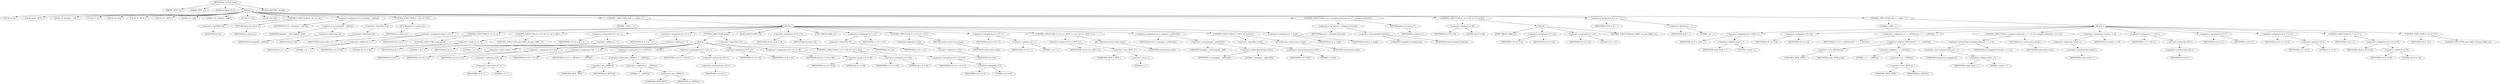 digraph do_rfc1035_name {  
"1000112" [label = "(METHOD,do_rfc1035_name)" ]
"1000113" [label = "(PARAM,_BYTE *a1)" ]
"1000114" [label = "(PARAM,_BYTE *a2)" ]
"1000115" [label = "(PARAM,unsigned int a3)" ]
"1000116" [label = "(BLOCK,,)" ]
"1000117" [label = "(LOCAL,v4: int)" ]
"1000118" [label = "(LOCAL,result: _BYTE *)" ]
"1000119" [label = "(LOCAL,v6: unsigned __int8 *)" ]
"1000120" [label = "(LOCAL,v7: int)" ]
"1000121" [label = "(LOCAL,v8: bool)" ]
"1000122" [label = "(LOCAL,v9: _BYTE *)" ]
"1000123" [label = "(LOCAL,v10: _BYTE *)" ]
"1000124" [label = "(LOCAL,v11: char)" ]
"1000125" [label = "(LOCAL,v12: unsigned __int8 *)" ]
"1000126" [label = "(LOCAL,v13: int)" ]
"1000127" [label = "(LOCAL,v14: bool)" ]
"1000128" [label = "(CONTROL_STRUCTURE,if ( !a2 ),if ( !a2 ))" ]
"1000129" [label = "(<operator>.logicalNot,!a2)" ]
"1000130" [label = "(IDENTIFIER,a2,!a2)" ]
"1000131" [label = "(RETURN,return a1;,return a1;)" ]
"1000132" [label = "(IDENTIFIER,a1,return a1;)" ]
"1000133" [label = "(<operator>.assignment,v4 = (unsigned __int8)*a2)" ]
"1000134" [label = "(IDENTIFIER,v4,v4 = (unsigned __int8)*a2)" ]
"1000135" [label = "(<operator>.cast,(unsigned __int8)*a2)" ]
"1000136" [label = "(UNKNOWN,unsigned __int8,unsigned __int8)" ]
"1000137" [label = "(<operator>.indirection,*a2)" ]
"1000138" [label = "(IDENTIFIER,a2,(unsigned __int8)*a2)" ]
"1000139" [label = "(CONTROL_STRUCTURE,if ( !*a2 ),if ( !*a2 ))" ]
"1000140" [label = "(<operator>.logicalNot,!*a2)" ]
"1000141" [label = "(<operator>.indirection,*a2)" ]
"1000142" [label = "(IDENTIFIER,a2,!*a2)" ]
"1000143" [label = "(RETURN,return a1;,return a1;)" ]
"1000144" [label = "(IDENTIFIER,a1,return a1;)" ]
"1000145" [label = "(CONTROL_STRUCTURE,while ( 1 ),while ( 1 ))" ]
"1000146" [label = "(LITERAL,1,while ( 1 ))" ]
"1000147" [label = "(BLOCK,,)" ]
"1000148" [label = "(<operator>.assignment,result = a1 + 1)" ]
"1000149" [label = "(IDENTIFIER,result,result = a1 + 1)" ]
"1000150" [label = "(<operator>.addition,a1 + 1)" ]
"1000151" [label = "(IDENTIFIER,a1,a1 + 1)" ]
"1000152" [label = "(LITERAL,1,a1 + 1)" ]
"1000153" [label = "(CONTROL_STRUCTURE,if ( a3 ),if ( a3 ))" ]
"1000154" [label = "(IDENTIFIER,a3,if ( a3 ))" ]
"1000155" [label = "(CONTROL_STRUCTURE,break;,break;)" ]
"1000156" [label = "(CONTROL_STRUCTURE,if ( v4 == 46 ),if ( v4 == 46 ))" ]
"1000157" [label = "(<operator>.equals,v4 == 46)" ]
"1000158" [label = "(IDENTIFIER,v4,v4 == 46)" ]
"1000159" [label = "(LITERAL,46,v4 == 46)" ]
"1000160" [label = "(CONTROL_STRUCTURE,goto LABEL_25;,goto LABEL_25;)" ]
"1000161" [label = "(<operator>.assignment,v12 = a2 + 1)" ]
"1000162" [label = "(IDENTIFIER,v12,v12 = a2 + 1)" ]
"1000163" [label = "(<operator>.addition,a2 + 1)" ]
"1000164" [label = "(IDENTIFIER,a2,a2 + 1)" ]
"1000165" [label = "(LITERAL,1,a2 + 1)" ]
"1000166" [label = "(<operator>.assignment,v9 = a1 + 1)" ]
"1000167" [label = "(IDENTIFIER,v9,v9 = a1 + 1)" ]
"1000168" [label = "(<operator>.addition,a1 + 1)" ]
"1000169" [label = "(IDENTIFIER,a1,a1 + 1)" ]
"1000170" [label = "(LITERAL,1,a1 + 1)" ]
"1000171" [label = "(CONTROL_STRUCTURE,do,do)" ]
"1000172" [label = "(BLOCK,,)" ]
"1000173" [label = "(<operator>.preIncrement,++v9)" ]
"1000174" [label = "(IDENTIFIER,v9,++v9)" ]
"1000175" [label = "(<operator>.assignment,v10 = v12)" ]
"1000176" [label = "(IDENTIFIER,v10,v10 = v12)" ]
"1000177" [label = "(IDENTIFIER,v12,v10 = v12)" ]
"1000178" [label = "(<operator>.assignment,*(v9 - 1) = v4)" ]
"1000179" [label = "(<operator>.indirection,*(v9 - 1))" ]
"1000180" [label = "(<operator>.subtraction,v9 - 1)" ]
"1000181" [label = "(IDENTIFIER,v9,v9 - 1)" ]
"1000182" [label = "(LITERAL,1,v9 - 1)" ]
"1000183" [label = "(IDENTIFIER,v4,*(v9 - 1) = v4)" ]
"1000184" [label = "(<operator>.assignment,v11 = (_BYTE)v9 - 1 - (_BYTE)a1)" ]
"1000185" [label = "(IDENTIFIER,v11,v11 = (_BYTE)v9 - 1 - (_BYTE)a1)" ]
"1000186" [label = "(<operator>.subtraction,(_BYTE)v9 - 1 - (_BYTE)a1)" ]
"1000187" [label = "(<operator>.cast,(_BYTE)v9)" ]
"1000188" [label = "(UNKNOWN,_BYTE,_BYTE)" ]
"1000189" [label = "(IDENTIFIER,v9,(_BYTE)v9)" ]
"1000190" [label = "(<operator>.subtraction,1 - (_BYTE)a1)" ]
"1000191" [label = "(LITERAL,1,1 - (_BYTE)a1)" ]
"1000192" [label = "(<operator>.cast,(_BYTE)a1)" ]
"1000193" [label = "(UNKNOWN,_BYTE,_BYTE)" ]
"1000194" [label = "(IDENTIFIER,a1,(_BYTE)a1)" ]
"1000195" [label = "(<operator>.assignment,v13 = *v12++)" ]
"1000196" [label = "(IDENTIFIER,v13,v13 = *v12++)" ]
"1000197" [label = "(<operator>.indirection,*v12++)" ]
"1000198" [label = "(<operator>.postIncrement,v12++)" ]
"1000199" [label = "(IDENTIFIER,v12,v12++)" ]
"1000200" [label = "(<operator>.assignment,v4 = v13)" ]
"1000201" [label = "(IDENTIFIER,v4,v4 = v13)" ]
"1000202" [label = "(IDENTIFIER,v13,v4 = v13)" ]
"1000203" [label = "(<operator>.assignment,v14 = v13 == 46)" ]
"1000204" [label = "(IDENTIFIER,v14,v14 = v13 == 46)" ]
"1000205" [label = "(<operator>.equals,v13 == 46)" ]
"1000206" [label = "(IDENTIFIER,v13,v13 == 46)" ]
"1000207" [label = "(LITERAL,46,v13 == 46)" ]
"1000208" [label = "(CONTROL_STRUCTURE,if ( v13 != 46 ),if ( v13 != 46 ))" ]
"1000209" [label = "(<operator>.notEquals,v13 != 46)" ]
"1000210" [label = "(IDENTIFIER,v13,v13 != 46)" ]
"1000211" [label = "(LITERAL,46,v13 != 46)" ]
"1000212" [label = "(<operator>.assignment,v14 = v4 == 0)" ]
"1000213" [label = "(IDENTIFIER,v14,v14 = v4 == 0)" ]
"1000214" [label = "(<operator>.equals,v4 == 0)" ]
"1000215" [label = "(IDENTIFIER,v4,v4 == 0)" ]
"1000216" [label = "(LITERAL,0,v4 == 0)" ]
"1000217" [label = "(<operator>.logicalNot,!v14)" ]
"1000218" [label = "(IDENTIFIER,v14,!v14)" ]
"1000219" [label = "(JUMP_TARGET,LABEL_20)" ]
"1000220" [label = "(<operator>.assignment,result = v9)" ]
"1000221" [label = "(IDENTIFIER,result,result = v9)" ]
"1000222" [label = "(IDENTIFIER,v9,result = v9)" ]
"1000223" [label = "(JUMP_TARGET,LABEL_21)" ]
"1000224" [label = "(<operator>.assignment,*a1 = v11)" ]
"1000225" [label = "(<operator>.indirection,*a1)" ]
"1000226" [label = "(IDENTIFIER,a1,*a1 = v11)" ]
"1000227" [label = "(IDENTIFIER,v11,*a1 = v11)" ]
"1000228" [label = "(CONTROL_STRUCTURE,if ( !*v10 ),if ( !*v10 ))" ]
"1000229" [label = "(<operator>.logicalNot,!*v10)" ]
"1000230" [label = "(<operator>.indirection,*v10)" ]
"1000231" [label = "(IDENTIFIER,v10,!*v10)" ]
"1000232" [label = "(RETURN,return result;,return result;)" ]
"1000233" [label = "(IDENTIFIER,result,return result;)" ]
"1000234" [label = "(<operator>.assignment,a2 = v10 + 1)" ]
"1000235" [label = "(IDENTIFIER,a2,a2 = v10 + 1)" ]
"1000236" [label = "(<operator>.addition,v10 + 1)" ]
"1000237" [label = "(IDENTIFIER,v10,v10 + 1)" ]
"1000238" [label = "(LITERAL,1,v10 + 1)" ]
"1000239" [label = "(CONTROL_STRUCTURE,if ( v10 == (_BYTE *)-1 ),if ( v10 == (_BYTE *)-1 ))" ]
"1000240" [label = "(<operator>.equals,v10 == (_BYTE *)-1)" ]
"1000241" [label = "(IDENTIFIER,v10,v10 == (_BYTE *)-1)" ]
"1000242" [label = "(<operator>.cast,(_BYTE *)-1)" ]
"1000243" [label = "(UNKNOWN,_BYTE *,_BYTE *)" ]
"1000244" [label = "(<operator>.minus,-1)" ]
"1000245" [label = "(LITERAL,1,-1)" ]
"1000246" [label = "(RETURN,return result;,return result;)" ]
"1000247" [label = "(IDENTIFIER,result,return result;)" ]
"1000248" [label = "(<operator>.assignment,v4 = (unsigned __int8)v10[1])" ]
"1000249" [label = "(IDENTIFIER,v4,v4 = (unsigned __int8)v10[1])" ]
"1000250" [label = "(<operator>.cast,(unsigned __int8)v10[1])" ]
"1000251" [label = "(UNKNOWN,unsigned __int8,unsigned __int8)" ]
"1000252" [label = "(<operator>.indirectIndexAccess,v10[1])" ]
"1000253" [label = "(IDENTIFIER,v10,(unsigned __int8)v10[1])" ]
"1000254" [label = "(LITERAL,1,(unsigned __int8)v10[1])" ]
"1000255" [label = "(CONTROL_STRUCTURE,if ( !v10[1] ),if ( !v10[1] ))" ]
"1000256" [label = "(<operator>.logicalNot,!v10[1])" ]
"1000257" [label = "(<operator>.indirectIndexAccess,v10[1])" ]
"1000258" [label = "(IDENTIFIER,v10,!v10[1])" ]
"1000259" [label = "(LITERAL,1,!v10[1])" ]
"1000260" [label = "(RETURN,return result;,return result;)" ]
"1000261" [label = "(IDENTIFIER,result,return result;)" ]
"1000262" [label = "(<operator>.assignment,a1 = result)" ]
"1000263" [label = "(IDENTIFIER,a1,a1 = result)" ]
"1000264" [label = "(IDENTIFIER,result,a1 = result)" ]
"1000265" [label = "(CONTROL_STRUCTURE,if ( a3 < (unsigned int)result ),if ( a3 < (unsigned int)result ))" ]
"1000266" [label = "(<operator>.lessThan,a3 < (unsigned int)result)" ]
"1000267" [label = "(IDENTIFIER,a3,a3 < (unsigned int)result)" ]
"1000268" [label = "(<operator>.cast,(unsigned int)result)" ]
"1000269" [label = "(UNKNOWN,unsigned int,unsigned int)" ]
"1000270" [label = "(IDENTIFIER,result,(unsigned int)result)" ]
"1000271" [label = "(RETURN,return a1;,return a1;)" ]
"1000272" [label = "(IDENTIFIER,a1,return a1;)" ]
"1000273" [label = "(CONTROL_STRUCTURE,if ( v4 == 46 ),if ( v4 == 46 ))" ]
"1000274" [label = "(<operator>.equals,v4 == 46)" ]
"1000275" [label = "(IDENTIFIER,v4,v4 == 46)" ]
"1000276" [label = "(LITERAL,46,v4 == 46)" ]
"1000277" [label = "(BLOCK,,)" ]
"1000278" [label = "(JUMP_TARGET,LABEL_25)" ]
"1000279" [label = "(<operator>.assignment,v10 = a2)" ]
"1000280" [label = "(IDENTIFIER,v10,v10 = a2)" ]
"1000281" [label = "(IDENTIFIER,a2,v10 = a2)" ]
"1000282" [label = "(<operator>.assignment,v11 = 0)" ]
"1000283" [label = "(IDENTIFIER,v11,v11 = 0)" ]
"1000284" [label = "(LITERAL,0,v11 = 0)" ]
"1000285" [label = "(CONTROL_STRUCTURE,goto LABEL_21;,goto LABEL_21;)" ]
"1000286" [label = "(<operator>.assignment,v6 = a2 + 1)" ]
"1000287" [label = "(IDENTIFIER,v6,v6 = a2 + 1)" ]
"1000288" [label = "(<operator>.addition,a2 + 1)" ]
"1000289" [label = "(IDENTIFIER,a2,a2 + 1)" ]
"1000290" [label = "(LITERAL,1,a2 + 1)" ]
"1000291" [label = "(CONTROL_STRUCTURE,while ( 1 ),while ( 1 ))" ]
"1000292" [label = "(LITERAL,1,while ( 1 ))" ]
"1000293" [label = "(BLOCK,,)" ]
"1000294" [label = "(<operator>.assignment,v9 = result + 1)" ]
"1000295" [label = "(IDENTIFIER,v9,v9 = result + 1)" ]
"1000296" [label = "(<operator>.addition,result + 1)" ]
"1000297" [label = "(IDENTIFIER,result,result + 1)" ]
"1000298" [label = "(LITERAL,1,result + 1)" ]
"1000299" [label = "(<operator>.assignment,v10 = v6)" ]
"1000300" [label = "(IDENTIFIER,v10,v10 = v6)" ]
"1000301" [label = "(IDENTIFIER,v6,v10 = v6)" ]
"1000302" [label = "(<operator>.assignment,v11 = (_BYTE)result + 1 + ~(_BYTE)a1)" ]
"1000303" [label = "(IDENTIFIER,v11,v11 = (_BYTE)result + 1 + ~(_BYTE)a1)" ]
"1000304" [label = "(<operator>.addition,(_BYTE)result + 1 + ~(_BYTE)a1)" ]
"1000305" [label = "(<operator>.cast,(_BYTE)result)" ]
"1000306" [label = "(UNKNOWN,_BYTE,_BYTE)" ]
"1000307" [label = "(IDENTIFIER,result,(_BYTE)result)" ]
"1000308" [label = "(<operator>.addition,1 + ~(_BYTE)a1)" ]
"1000309" [label = "(LITERAL,1,1 + ~(_BYTE)a1)" ]
"1000310" [label = "(<operator>.not,~(_BYTE)a1)" ]
"1000311" [label = "(<operator>.cast,(_BYTE)a1)" ]
"1000312" [label = "(UNKNOWN,_BYTE,_BYTE)" ]
"1000313" [label = "(IDENTIFIER,a1,(_BYTE)a1)" ]
"1000314" [label = "(CONTROL_STRUCTURE,if ( (unsigned int)(result + 1) > a3 ),if ( (unsigned int)(result + 1) > a3 ))" ]
"1000315" [label = "(<operator>.greaterThan,(unsigned int)(result + 1) > a3)" ]
"1000316" [label = "(<operator>.cast,(unsigned int)(result + 1))" ]
"1000317" [label = "(UNKNOWN,unsigned int,unsigned int)" ]
"1000318" [label = "(<operator>.addition,result + 1)" ]
"1000319" [label = "(IDENTIFIER,result,result + 1)" ]
"1000320" [label = "(LITERAL,1,result + 1)" ]
"1000321" [label = "(IDENTIFIER,a3,(unsigned int)(result + 1) > a3)" ]
"1000322" [label = "(RETURN,return result;,return result;)" ]
"1000323" [label = "(IDENTIFIER,result,return result;)" ]
"1000324" [label = "(<operator>.assignment,*result++ = v4)" ]
"1000325" [label = "(<operator>.indirection,*result++)" ]
"1000326" [label = "(<operator>.postIncrement,result++)" ]
"1000327" [label = "(IDENTIFIER,result,result++)" ]
"1000328" [label = "(IDENTIFIER,v4,*result++ = v4)" ]
"1000329" [label = "(<operator>.assignment,v7 = *v6++)" ]
"1000330" [label = "(IDENTIFIER,v7,v7 = *v6++)" ]
"1000331" [label = "(<operator>.indirection,*v6++)" ]
"1000332" [label = "(<operator>.postIncrement,v6++)" ]
"1000333" [label = "(IDENTIFIER,v6,v6++)" ]
"1000334" [label = "(<operator>.assignment,v4 = v7)" ]
"1000335" [label = "(IDENTIFIER,v4,v4 = v7)" ]
"1000336" [label = "(IDENTIFIER,v7,v4 = v7)" ]
"1000337" [label = "(<operator>.assignment,v8 = v7 == 0)" ]
"1000338" [label = "(IDENTIFIER,v8,v8 = v7 == 0)" ]
"1000339" [label = "(<operator>.equals,v7 == 0)" ]
"1000340" [label = "(IDENTIFIER,v7,v7 == 0)" ]
"1000341" [label = "(LITERAL,0,v7 == 0)" ]
"1000342" [label = "(CONTROL_STRUCTURE,if ( v7 ),if ( v7 ))" ]
"1000343" [label = "(IDENTIFIER,v7,if ( v7 ))" ]
"1000344" [label = "(<operator>.assignment,v8 = v4 == 46)" ]
"1000345" [label = "(IDENTIFIER,v8,v8 = v4 == 46)" ]
"1000346" [label = "(<operator>.equals,v4 == 46)" ]
"1000347" [label = "(IDENTIFIER,v4,v4 == 46)" ]
"1000348" [label = "(LITERAL,46,v4 == 46)" ]
"1000349" [label = "(CONTROL_STRUCTURE,if ( v8 ),if ( v8 ))" ]
"1000350" [label = "(IDENTIFIER,v8,if ( v8 ))" ]
"1000351" [label = "(CONTROL_STRUCTURE,goto LABEL_20;,goto LABEL_20;)" ]
"1000352" [label = "(METHOD_RETURN,__fastcall)" ]
  "1000112" -> "1000113" 
  "1000112" -> "1000114" 
  "1000112" -> "1000115" 
  "1000112" -> "1000116" 
  "1000112" -> "1000352" 
  "1000116" -> "1000117" 
  "1000116" -> "1000118" 
  "1000116" -> "1000119" 
  "1000116" -> "1000120" 
  "1000116" -> "1000121" 
  "1000116" -> "1000122" 
  "1000116" -> "1000123" 
  "1000116" -> "1000124" 
  "1000116" -> "1000125" 
  "1000116" -> "1000126" 
  "1000116" -> "1000127" 
  "1000116" -> "1000128" 
  "1000116" -> "1000133" 
  "1000116" -> "1000139" 
  "1000116" -> "1000145" 
  "1000116" -> "1000265" 
  "1000116" -> "1000273" 
  "1000116" -> "1000286" 
  "1000116" -> "1000291" 
  "1000128" -> "1000129" 
  "1000128" -> "1000131" 
  "1000129" -> "1000130" 
  "1000131" -> "1000132" 
  "1000133" -> "1000134" 
  "1000133" -> "1000135" 
  "1000135" -> "1000136" 
  "1000135" -> "1000137" 
  "1000137" -> "1000138" 
  "1000139" -> "1000140" 
  "1000139" -> "1000143" 
  "1000140" -> "1000141" 
  "1000141" -> "1000142" 
  "1000143" -> "1000144" 
  "1000145" -> "1000146" 
  "1000145" -> "1000147" 
  "1000147" -> "1000148" 
  "1000147" -> "1000153" 
  "1000147" -> "1000156" 
  "1000147" -> "1000161" 
  "1000147" -> "1000166" 
  "1000147" -> "1000171" 
  "1000147" -> "1000219" 
  "1000147" -> "1000220" 
  "1000147" -> "1000223" 
  "1000147" -> "1000224" 
  "1000147" -> "1000228" 
  "1000147" -> "1000234" 
  "1000147" -> "1000239" 
  "1000147" -> "1000248" 
  "1000147" -> "1000255" 
  "1000147" -> "1000262" 
  "1000148" -> "1000149" 
  "1000148" -> "1000150" 
  "1000150" -> "1000151" 
  "1000150" -> "1000152" 
  "1000153" -> "1000154" 
  "1000153" -> "1000155" 
  "1000156" -> "1000157" 
  "1000156" -> "1000160" 
  "1000157" -> "1000158" 
  "1000157" -> "1000159" 
  "1000161" -> "1000162" 
  "1000161" -> "1000163" 
  "1000163" -> "1000164" 
  "1000163" -> "1000165" 
  "1000166" -> "1000167" 
  "1000166" -> "1000168" 
  "1000168" -> "1000169" 
  "1000168" -> "1000170" 
  "1000171" -> "1000172" 
  "1000171" -> "1000217" 
  "1000172" -> "1000173" 
  "1000172" -> "1000175" 
  "1000172" -> "1000178" 
  "1000172" -> "1000184" 
  "1000172" -> "1000195" 
  "1000172" -> "1000200" 
  "1000172" -> "1000203" 
  "1000172" -> "1000208" 
  "1000173" -> "1000174" 
  "1000175" -> "1000176" 
  "1000175" -> "1000177" 
  "1000178" -> "1000179" 
  "1000178" -> "1000183" 
  "1000179" -> "1000180" 
  "1000180" -> "1000181" 
  "1000180" -> "1000182" 
  "1000184" -> "1000185" 
  "1000184" -> "1000186" 
  "1000186" -> "1000187" 
  "1000186" -> "1000190" 
  "1000187" -> "1000188" 
  "1000187" -> "1000189" 
  "1000190" -> "1000191" 
  "1000190" -> "1000192" 
  "1000192" -> "1000193" 
  "1000192" -> "1000194" 
  "1000195" -> "1000196" 
  "1000195" -> "1000197" 
  "1000197" -> "1000198" 
  "1000198" -> "1000199" 
  "1000200" -> "1000201" 
  "1000200" -> "1000202" 
  "1000203" -> "1000204" 
  "1000203" -> "1000205" 
  "1000205" -> "1000206" 
  "1000205" -> "1000207" 
  "1000208" -> "1000209" 
  "1000208" -> "1000212" 
  "1000209" -> "1000210" 
  "1000209" -> "1000211" 
  "1000212" -> "1000213" 
  "1000212" -> "1000214" 
  "1000214" -> "1000215" 
  "1000214" -> "1000216" 
  "1000217" -> "1000218" 
  "1000220" -> "1000221" 
  "1000220" -> "1000222" 
  "1000224" -> "1000225" 
  "1000224" -> "1000227" 
  "1000225" -> "1000226" 
  "1000228" -> "1000229" 
  "1000228" -> "1000232" 
  "1000229" -> "1000230" 
  "1000230" -> "1000231" 
  "1000232" -> "1000233" 
  "1000234" -> "1000235" 
  "1000234" -> "1000236" 
  "1000236" -> "1000237" 
  "1000236" -> "1000238" 
  "1000239" -> "1000240" 
  "1000239" -> "1000246" 
  "1000240" -> "1000241" 
  "1000240" -> "1000242" 
  "1000242" -> "1000243" 
  "1000242" -> "1000244" 
  "1000244" -> "1000245" 
  "1000246" -> "1000247" 
  "1000248" -> "1000249" 
  "1000248" -> "1000250" 
  "1000250" -> "1000251" 
  "1000250" -> "1000252" 
  "1000252" -> "1000253" 
  "1000252" -> "1000254" 
  "1000255" -> "1000256" 
  "1000255" -> "1000260" 
  "1000256" -> "1000257" 
  "1000257" -> "1000258" 
  "1000257" -> "1000259" 
  "1000260" -> "1000261" 
  "1000262" -> "1000263" 
  "1000262" -> "1000264" 
  "1000265" -> "1000266" 
  "1000265" -> "1000271" 
  "1000266" -> "1000267" 
  "1000266" -> "1000268" 
  "1000268" -> "1000269" 
  "1000268" -> "1000270" 
  "1000271" -> "1000272" 
  "1000273" -> "1000274" 
  "1000273" -> "1000277" 
  "1000274" -> "1000275" 
  "1000274" -> "1000276" 
  "1000277" -> "1000278" 
  "1000277" -> "1000279" 
  "1000277" -> "1000282" 
  "1000277" -> "1000285" 
  "1000279" -> "1000280" 
  "1000279" -> "1000281" 
  "1000282" -> "1000283" 
  "1000282" -> "1000284" 
  "1000286" -> "1000287" 
  "1000286" -> "1000288" 
  "1000288" -> "1000289" 
  "1000288" -> "1000290" 
  "1000291" -> "1000292" 
  "1000291" -> "1000293" 
  "1000293" -> "1000294" 
  "1000293" -> "1000299" 
  "1000293" -> "1000302" 
  "1000293" -> "1000314" 
  "1000293" -> "1000324" 
  "1000293" -> "1000329" 
  "1000293" -> "1000334" 
  "1000293" -> "1000337" 
  "1000293" -> "1000342" 
  "1000293" -> "1000349" 
  "1000294" -> "1000295" 
  "1000294" -> "1000296" 
  "1000296" -> "1000297" 
  "1000296" -> "1000298" 
  "1000299" -> "1000300" 
  "1000299" -> "1000301" 
  "1000302" -> "1000303" 
  "1000302" -> "1000304" 
  "1000304" -> "1000305" 
  "1000304" -> "1000308" 
  "1000305" -> "1000306" 
  "1000305" -> "1000307" 
  "1000308" -> "1000309" 
  "1000308" -> "1000310" 
  "1000310" -> "1000311" 
  "1000311" -> "1000312" 
  "1000311" -> "1000313" 
  "1000314" -> "1000315" 
  "1000314" -> "1000322" 
  "1000315" -> "1000316" 
  "1000315" -> "1000321" 
  "1000316" -> "1000317" 
  "1000316" -> "1000318" 
  "1000318" -> "1000319" 
  "1000318" -> "1000320" 
  "1000322" -> "1000323" 
  "1000324" -> "1000325" 
  "1000324" -> "1000328" 
  "1000325" -> "1000326" 
  "1000326" -> "1000327" 
  "1000329" -> "1000330" 
  "1000329" -> "1000331" 
  "1000331" -> "1000332" 
  "1000332" -> "1000333" 
  "1000334" -> "1000335" 
  "1000334" -> "1000336" 
  "1000337" -> "1000338" 
  "1000337" -> "1000339" 
  "1000339" -> "1000340" 
  "1000339" -> "1000341" 
  "1000342" -> "1000343" 
  "1000342" -> "1000344" 
  "1000344" -> "1000345" 
  "1000344" -> "1000346" 
  "1000346" -> "1000347" 
  "1000346" -> "1000348" 
  "1000349" -> "1000350" 
  "1000349" -> "1000351" 
}
